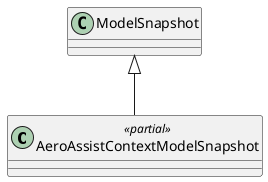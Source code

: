 @startuml
class AeroAssistContextModelSnapshot <<partial>> {
}
ModelSnapshot <|-- AeroAssistContextModelSnapshot
@enduml
